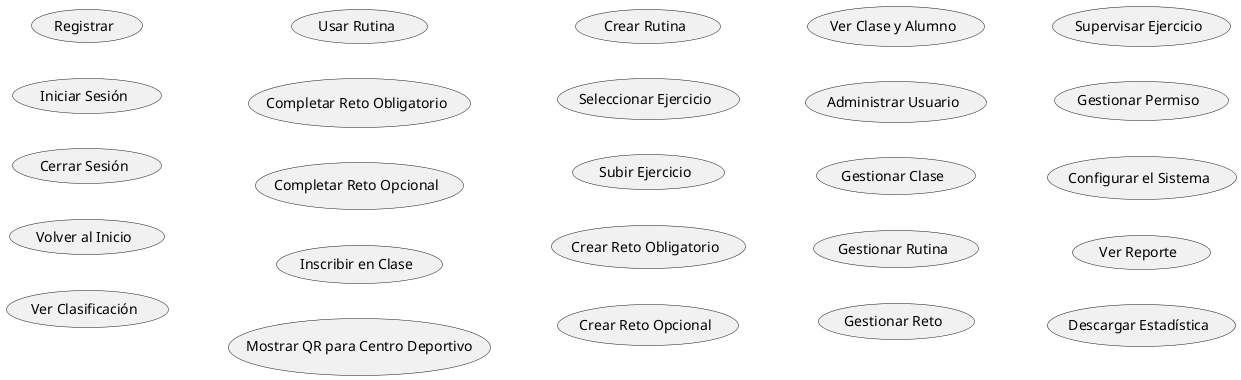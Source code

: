 @startuml
left to right direction

usecase "Registrar" as Registrarse

usecase "Iniciar Sesión" as IniciarSesion
usecase "Cerrar Sesión" as CerrarSesion
usecase "Volver al Inicio" as VolverInicio

usecase "Ver Clasificación" as VerClasificacion
usecase "Usar Rutina" as UsarRutina
usecase "Completar Reto Obligatorio" as CompletarRetoObligatorio
usecase "Completar Reto Opcional" as CompletarRetoOpcional
usecase "Inscribir en Clase" as InscribirseClase
usecase "Mostrar QR para Centro Deportivo" as UsarQR
usecase "Crear Rutina" as CrearRutinaPersonalizada
usecase "Seleccionar Ejercicio" as SeleccionarEjercicio

usecase "Subir Ejercicio" as SubirEjercicio
usecase "Crear Reto Obligatorio" as CrearRetoObligatorio
usecase "Crear Reto Opcional" as CrearRetoOpcional
usecase "Ver Clase y Alumno" as VerClaseAlumno

usecase "Administrar Usuario" as AdministrarUsuario
usecase "Gestionar Clase" as GestionarClase
usecase "Gestionar Rutina" as GestionarRutina
usecase "Gestionar Reto" as GestionarReto
usecase "Supervisar Ejercicio" as SupervisarEjercicio
usecase "Gestionar Permiso" as GestionarPermiso
usecase "Configurar el Sistema" as ConfigurarSistema
usecase "Ver Reporte" as VerReporte
usecase "Descargar Estadística" as DescargarEstadistica


@enduml
